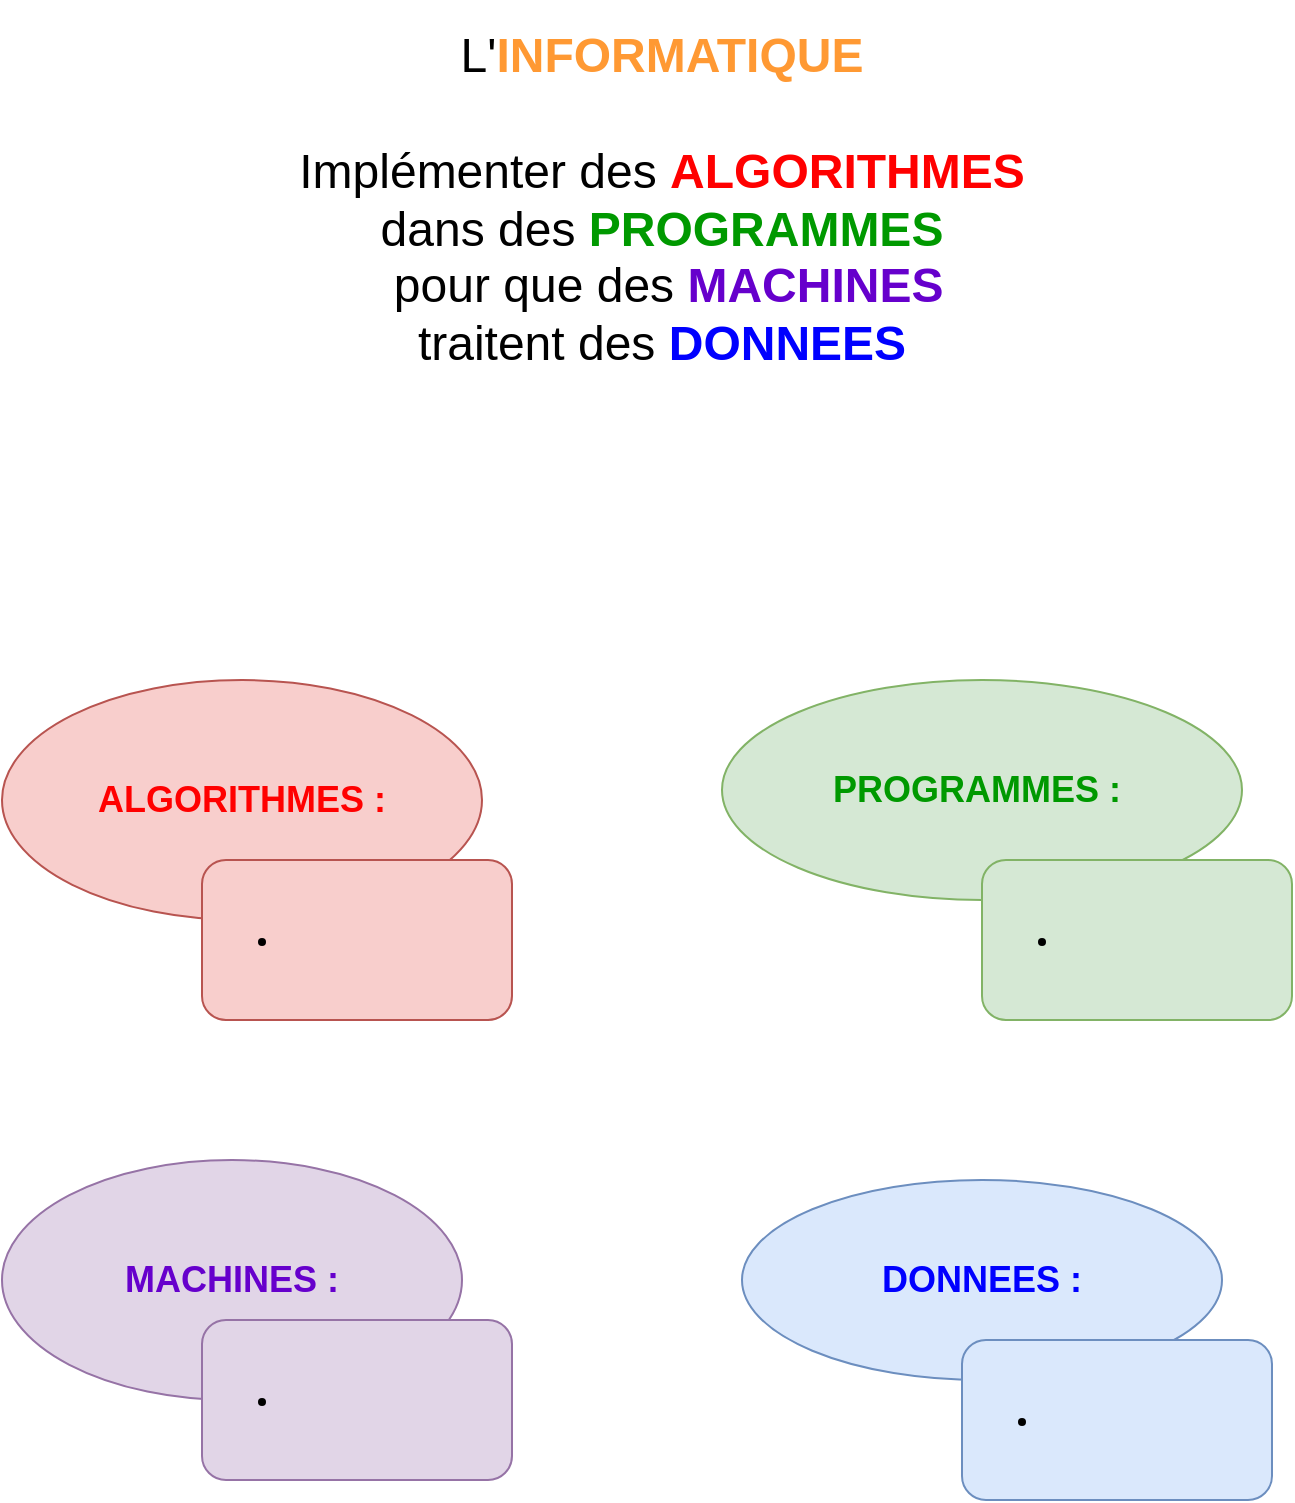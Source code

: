 <mxfile version="15.2.1" type="github"><diagram id="gbhldFG9Epiq4rAEAFHE" name="Page-1"><mxGraphModel dx="865" dy="500" grid="1" gridSize="10" guides="1" tooltips="1" connect="1" arrows="1" fold="1" page="1" pageScale="1" pageWidth="827" pageHeight="1169" math="0" shadow="0"><root><mxCell id="0"/><mxCell id="1" parent="0"/><mxCell id="6fVy78vVxK-trqMME6xw-1" value="&lt;font style=&quot;font-size: 24px&quot;&gt;L'&lt;font color=&quot;#ff9933&quot;&gt;&lt;b&gt;INFORMATIQUE&lt;/b&gt;&lt;/font&gt;&lt;br&gt;&lt;br&gt;Implémenter des &lt;font color=&quot;#ff0000&quot;&gt;&lt;b&gt;ALGORITHMES&lt;br&gt;&lt;/b&gt;&lt;/font&gt;dans des &lt;b&gt;&lt;font color=&quot;#009900&quot;&gt;PROGRAMMES&lt;/font&gt;&lt;br&gt;&lt;/b&gt;&amp;nbsp;pour que des &lt;font color=&quot;#6600cc&quot;&gt;&lt;b&gt;MACHINES&lt;br&gt;&lt;/b&gt;&lt;/font&gt;&amp;nbsp;traitent des &lt;font color=&quot;#0000ff&quot;&gt;&lt;b&gt;DONNEES&lt;/b&gt;&lt;/font&gt;&amp;nbsp;&lt;/font&gt;" style="text;html=1;strokeColor=none;fillColor=none;align=center;verticalAlign=middle;whiteSpace=wrap;rounded=0;" vertex="1" parent="1"><mxGeometry x="170" y="50" width="560" height="200" as="geometry"/></mxCell><mxCell id="6fVy78vVxK-trqMME6xw-2" value="&lt;b style=&quot;color: rgb(255 , 0 , 0) ; font-size: 18px&quot;&gt;&lt;font style=&quot;font-size: 18px&quot;&gt;ALGORITHMES :&lt;br&gt;&lt;/font&gt;&lt;/b&gt;" style="ellipse;whiteSpace=wrap;html=1;fillColor=#f8cecc;strokeColor=#b85450;align=center;" vertex="1" parent="1"><mxGeometry x="120" y="390" width="240" height="120" as="geometry"/></mxCell><mxCell id="6fVy78vVxK-trqMME6xw-3" value="&lt;font&gt;&lt;font color=&quot;#009900&quot;&gt;&lt;span style=&quot;font-size: 18px&quot;&gt;&lt;b&gt;PROGRAMMES :&lt;/b&gt;&lt;/span&gt;&lt;/font&gt;&lt;b style=&quot;font-size: 18px&quot;&gt;&lt;font color=&quot;#00cc00&quot;&gt;&amp;nbsp;&lt;/font&gt;&lt;/b&gt;&lt;font color=&quot;#009900&quot;&gt;&lt;span style=&quot;font-size: 18px&quot;&gt;&lt;b&gt;&lt;br&gt;&lt;/b&gt;&lt;/span&gt;&lt;/font&gt;&lt;/font&gt;" style="ellipse;whiteSpace=wrap;html=1;fillColor=#d5e8d4;strokeColor=#82b366;" vertex="1" parent="1"><mxGeometry x="480" y="390" width="260" height="110" as="geometry"/></mxCell><mxCell id="6fVy78vVxK-trqMME6xw-4" value="&lt;b style=&quot;color: rgb(102 , 0 , 204) ; font-size: 18px&quot;&gt;MACHINES :&lt;/b&gt;" style="ellipse;whiteSpace=wrap;html=1;fillColor=#e1d5e7;strokeColor=#9673a6;" vertex="1" parent="1"><mxGeometry x="120" y="630" width="230" height="120" as="geometry"/></mxCell><mxCell id="6fVy78vVxK-trqMME6xw-5" value="&lt;b style=&quot;color: rgb(0 , 0 , 255)&quot;&gt;&lt;font style=&quot;font-size: 18px&quot;&gt;DONNEES :&lt;/font&gt;&lt;/b&gt;" style="ellipse;whiteSpace=wrap;html=1;fillColor=#dae8fc;strokeColor=#6c8ebf;" vertex="1" parent="1"><mxGeometry x="490" y="640" width="240" height="100" as="geometry"/></mxCell><mxCell id="6fVy78vVxK-trqMME6xw-7" value="&lt;ul&gt;&lt;li&gt;&lt;br&gt;&lt;/li&gt;&lt;/ul&gt;" style="rounded=1;whiteSpace=wrap;html=1;align=left;fillColor=#f8cecc;strokeColor=#b85450;" vertex="1" parent="1"><mxGeometry x="220" y="480" width="155" height="80" as="geometry"/></mxCell><mxCell id="6fVy78vVxK-trqMME6xw-9" value="&lt;ul&gt;&lt;li&gt;&lt;br&gt;&lt;/li&gt;&lt;/ul&gt;" style="rounded=1;whiteSpace=wrap;html=1;align=left;fillColor=#d5e8d4;strokeColor=#82b366;" vertex="1" parent="1"><mxGeometry x="610" y="480" width="155" height="80" as="geometry"/></mxCell><mxCell id="6fVy78vVxK-trqMME6xw-10" value="&lt;ul&gt;&lt;li&gt;&lt;br&gt;&lt;/li&gt;&lt;/ul&gt;" style="rounded=1;whiteSpace=wrap;html=1;align=left;fillColor=#dae8fc;strokeColor=#6c8ebf;" vertex="1" parent="1"><mxGeometry x="600" y="720" width="155" height="80" as="geometry"/></mxCell><mxCell id="6fVy78vVxK-trqMME6xw-11" value="&lt;ul&gt;&lt;li&gt;&lt;br&gt;&lt;/li&gt;&lt;/ul&gt;" style="rounded=1;whiteSpace=wrap;html=1;align=left;fillColor=#e1d5e7;strokeColor=#9673a6;" vertex="1" parent="1"><mxGeometry x="220" y="710" width="155" height="80" as="geometry"/></mxCell></root></mxGraphModel></diagram></mxfile>